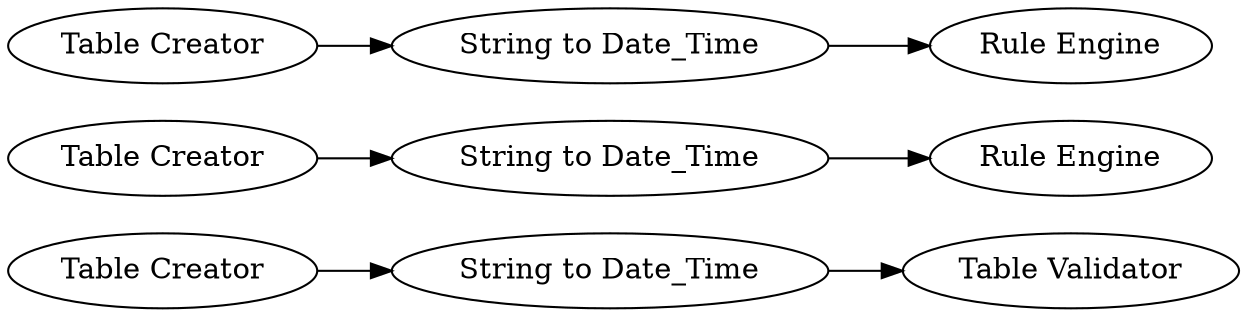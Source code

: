 digraph {
	1 [label="Table Creator"]
	2 [label="String to Date_Time"]
	3 [label="Table Validator"]
	4 [label="String to Date_Time"]
	6 [label="Table Creator"]
	7 [label="Rule Engine"]
	8 [label="Table Creator"]
	9 [label="String to Date_Time"]
	10 [label="Rule Engine"]
	1 -> 2
	2 -> 3
	4 -> 7
	6 -> 4
	8 -> 9
	9 -> 10
	rankdir=LR
}
